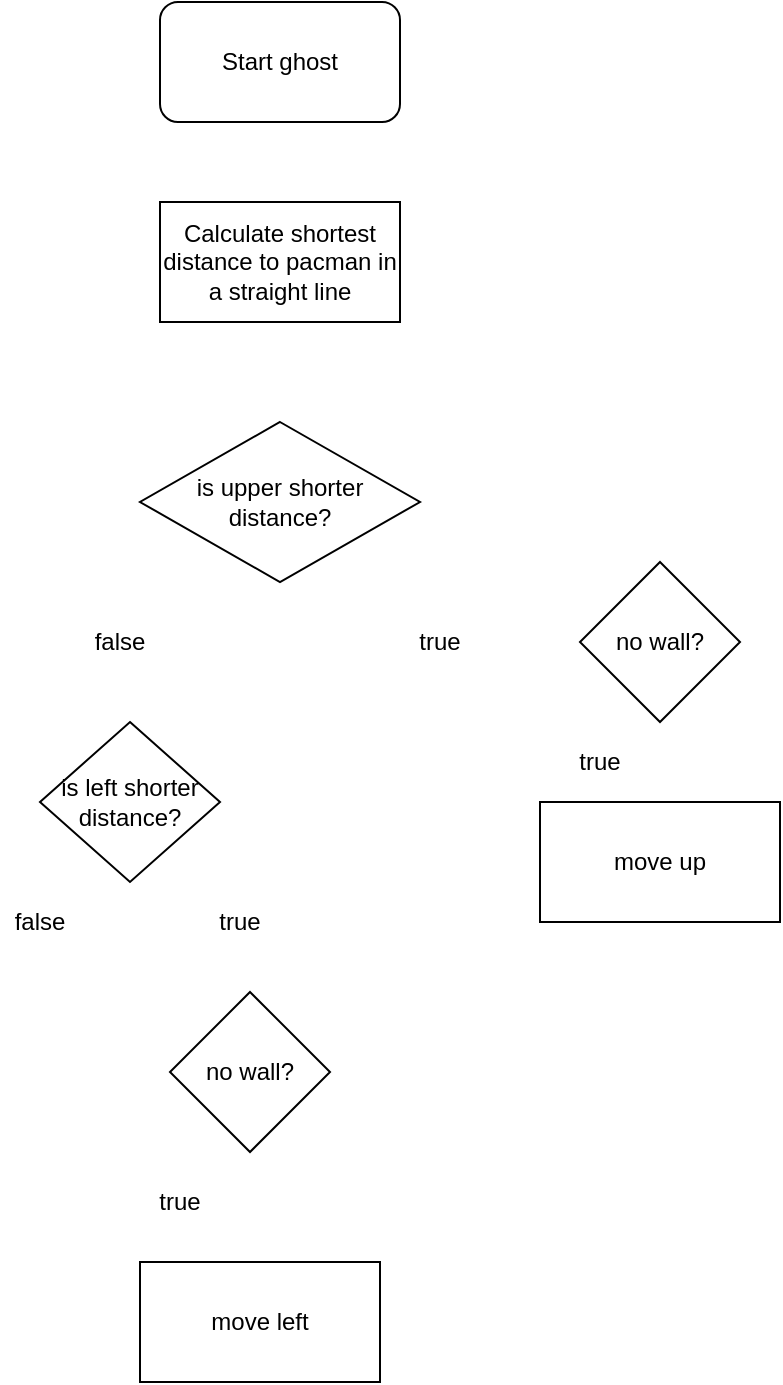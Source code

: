 <mxfile version="13.1.3" type="device"><diagram id="2h8J6xdG-KycAPIZbAaf" name="Page-1"><mxGraphModel dx="326" dy="542" grid="1" gridSize="10" guides="1" tooltips="1" connect="1" arrows="1" fold="1" page="1" pageScale="1" pageWidth="827" pageHeight="1169" math="0" shadow="0"><root><mxCell id="0"/><mxCell id="1" parent="0"/><mxCell id="ol9iepTsiUVYOw1z_oqV-1" value="Start ghost" style="rounded=1;whiteSpace=wrap;html=1;" vertex="1" parent="1"><mxGeometry x="350" y="30" width="120" height="60" as="geometry"/></mxCell><mxCell id="ol9iepTsiUVYOw1z_oqV-2" value="Calculate shortest distance to pacman in a straight line" style="rounded=0;whiteSpace=wrap;html=1;" vertex="1" parent="1"><mxGeometry x="350" y="130" width="120" height="60" as="geometry"/></mxCell><mxCell id="ol9iepTsiUVYOw1z_oqV-27" value="is upper shorter distance?" style="rhombus;whiteSpace=wrap;html=1;" vertex="1" parent="1"><mxGeometry x="340" y="240" width="140" height="80" as="geometry"/></mxCell><mxCell id="ol9iepTsiUVYOw1z_oqV-28" value="true" style="text;html=1;strokeColor=none;fillColor=none;align=center;verticalAlign=middle;whiteSpace=wrap;rounded=0;" vertex="1" parent="1"><mxGeometry x="470" y="340" width="40" height="20" as="geometry"/></mxCell><mxCell id="ol9iepTsiUVYOw1z_oqV-29" value="false" style="text;html=1;strokeColor=none;fillColor=none;align=center;verticalAlign=middle;whiteSpace=wrap;rounded=0;" vertex="1" parent="1"><mxGeometry x="310" y="340" width="40" height="20" as="geometry"/></mxCell><mxCell id="ol9iepTsiUVYOw1z_oqV-32" value="no wall?" style="rhombus;whiteSpace=wrap;html=1;" vertex="1" parent="1"><mxGeometry x="560" y="310" width="80" height="80" as="geometry"/></mxCell><mxCell id="ol9iepTsiUVYOw1z_oqV-33" value="true" style="text;html=1;strokeColor=none;fillColor=none;align=center;verticalAlign=middle;whiteSpace=wrap;rounded=0;" vertex="1" parent="1"><mxGeometry x="550" y="400" width="40" height="20" as="geometry"/></mxCell><mxCell id="ol9iepTsiUVYOw1z_oqV-35" value="move up" style="rounded=0;whiteSpace=wrap;html=1;" vertex="1" parent="1"><mxGeometry x="540" y="430" width="120" height="60" as="geometry"/></mxCell><mxCell id="ol9iepTsiUVYOw1z_oqV-36" value="is left shorter distance?" style="rhombus;whiteSpace=wrap;html=1;" vertex="1" parent="1"><mxGeometry x="290" y="390" width="90" height="80" as="geometry"/></mxCell><mxCell id="ol9iepTsiUVYOw1z_oqV-38" value="no wall?" style="rhombus;whiteSpace=wrap;html=1;" vertex="1" parent="1"><mxGeometry x="355" y="525" width="80" height="80" as="geometry"/></mxCell><mxCell id="ol9iepTsiUVYOw1z_oqV-42" value="true" style="text;html=1;strokeColor=none;fillColor=none;align=center;verticalAlign=middle;whiteSpace=wrap;rounded=0;" vertex="1" parent="1"><mxGeometry x="340" y="620" width="40" height="20" as="geometry"/></mxCell><mxCell id="ol9iepTsiUVYOw1z_oqV-43" value="false" style="text;html=1;strokeColor=none;fillColor=none;align=center;verticalAlign=middle;whiteSpace=wrap;rounded=0;" vertex="1" parent="1"><mxGeometry x="270" y="480" width="40" height="20" as="geometry"/></mxCell><mxCell id="ol9iepTsiUVYOw1z_oqV-44" value="true" style="text;html=1;strokeColor=none;fillColor=none;align=center;verticalAlign=middle;whiteSpace=wrap;rounded=0;" vertex="1" parent="1"><mxGeometry x="370" y="480" width="40" height="20" as="geometry"/></mxCell><mxCell id="ol9iepTsiUVYOw1z_oqV-46" value="move left" style="rounded=0;whiteSpace=wrap;html=1;" vertex="1" parent="1"><mxGeometry x="340" y="660" width="120" height="60" as="geometry"/></mxCell></root></mxGraphModel></diagram></mxfile>
